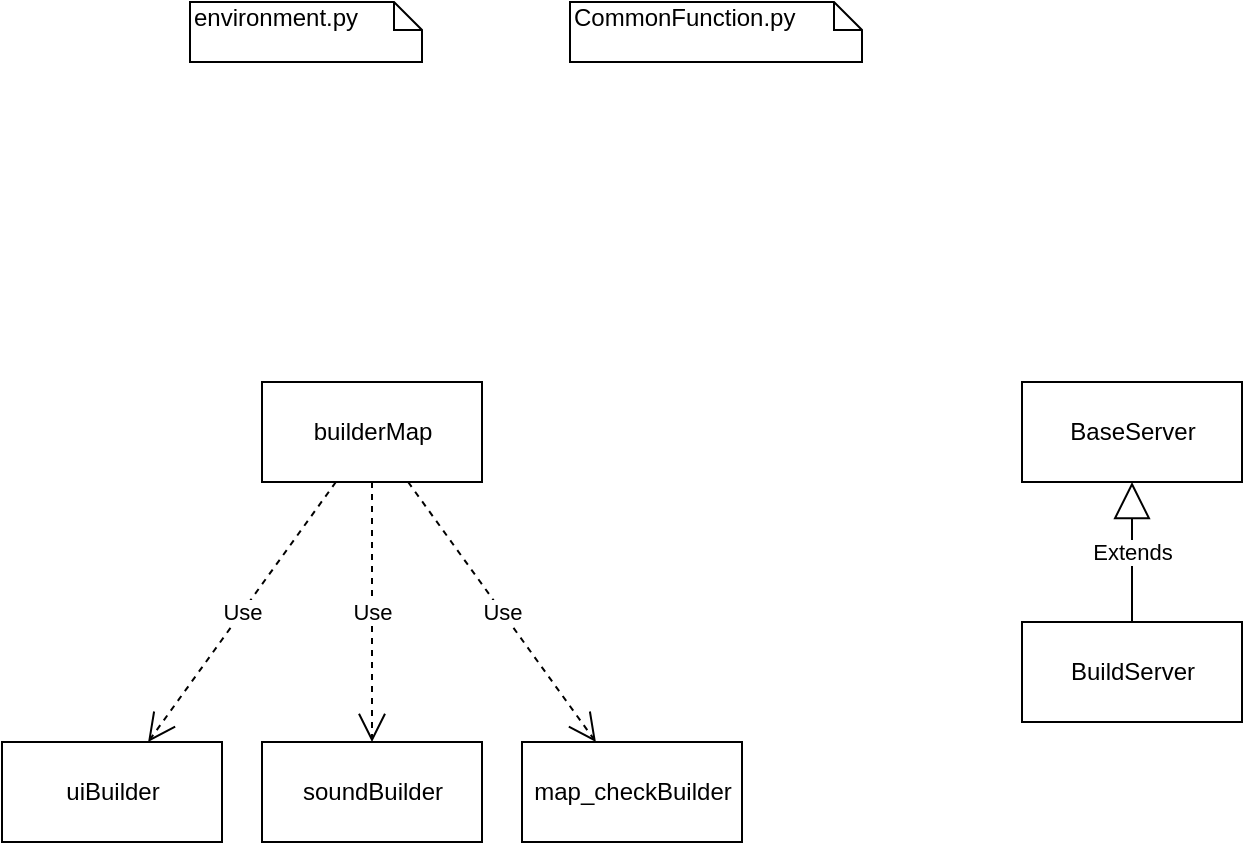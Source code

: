 <mxfile version="13.0.2" type="github">
  <diagram id="jDdfWEsaQ2C_qDI7EYkK" name="Page-1">
    <mxGraphModel dx="1422" dy="794" grid="1" gridSize="10" guides="1" tooltips="1" connect="1" arrows="1" fold="1" page="1" pageScale="1" pageWidth="827" pageHeight="1169" math="0" shadow="0">
      <root>
        <mxCell id="0" />
        <mxCell id="1" parent="0" />
        <mxCell id="o1l8TG1U0-jFIY-JkwKF-1" value="BaseServer" style="html=1;" vertex="1" parent="1">
          <mxGeometry x="540" y="320" width="110" height="50" as="geometry" />
        </mxCell>
        <mxCell id="o1l8TG1U0-jFIY-JkwKF-3" value="BuildServer" style="html=1;" vertex="1" parent="1">
          <mxGeometry x="540" y="440" width="110" height="50" as="geometry" />
        </mxCell>
        <mxCell id="o1l8TG1U0-jFIY-JkwKF-4" value="Extends" style="endArrow=block;endSize=16;endFill=0;html=1;" edge="1" parent="1" source="o1l8TG1U0-jFIY-JkwKF-3" target="o1l8TG1U0-jFIY-JkwKF-1">
          <mxGeometry width="160" relative="1" as="geometry">
            <mxPoint x="520" y="340" as="sourcePoint" />
            <mxPoint x="680" y="340" as="targetPoint" />
          </mxGeometry>
        </mxCell>
        <mxCell id="o1l8TG1U0-jFIY-JkwKF-5" value="builderMap" style="html=1;" vertex="1" parent="1">
          <mxGeometry x="160" y="320" width="110" height="50" as="geometry" />
        </mxCell>
        <mxCell id="o1l8TG1U0-jFIY-JkwKF-6" value="Use" style="endArrow=open;endSize=12;dashed=1;html=1;" edge="1" parent="1" source="o1l8TG1U0-jFIY-JkwKF-5" target="o1l8TG1U0-jFIY-JkwKF-8">
          <mxGeometry width="160" relative="1" as="geometry">
            <mxPoint x="380" y="330" as="sourcePoint" />
            <mxPoint x="160" y="480" as="targetPoint" />
          </mxGeometry>
        </mxCell>
        <mxCell id="o1l8TG1U0-jFIY-JkwKF-8" value="uiBuilder" style="html=1;" vertex="1" parent="1">
          <mxGeometry x="30" y="500" width="110" height="50" as="geometry" />
        </mxCell>
        <mxCell id="o1l8TG1U0-jFIY-JkwKF-9" value="soundBuilder" style="html=1;" vertex="1" parent="1">
          <mxGeometry x="160" y="500" width="110" height="50" as="geometry" />
        </mxCell>
        <mxCell id="o1l8TG1U0-jFIY-JkwKF-10" value="map_checkBuilder" style="html=1;" vertex="1" parent="1">
          <mxGeometry x="290" y="500" width="110" height="50" as="geometry" />
        </mxCell>
        <mxCell id="o1l8TG1U0-jFIY-JkwKF-11" value="Use" style="endArrow=open;endSize=12;dashed=1;html=1;" edge="1" parent="1" source="o1l8TG1U0-jFIY-JkwKF-5" target="o1l8TG1U0-jFIY-JkwKF-10">
          <mxGeometry width="160" relative="1" as="geometry">
            <mxPoint x="189.722" y="380" as="sourcePoint" />
            <mxPoint x="110.278" y="510" as="targetPoint" />
          </mxGeometry>
        </mxCell>
        <mxCell id="o1l8TG1U0-jFIY-JkwKF-12" value="Use" style="endArrow=open;endSize=12;dashed=1;html=1;" edge="1" parent="1" source="o1l8TG1U0-jFIY-JkwKF-5" target="o1l8TG1U0-jFIY-JkwKF-9">
          <mxGeometry width="160" relative="1" as="geometry">
            <mxPoint x="199.722" y="390" as="sourcePoint" />
            <mxPoint x="120.278" y="520" as="targetPoint" />
          </mxGeometry>
        </mxCell>
        <mxCell id="o1l8TG1U0-jFIY-JkwKF-13" value="CommonFunction.py&lt;br&gt;" style="shape=note;whiteSpace=wrap;html=1;size=14;verticalAlign=top;align=left;spacingTop=-6;" vertex="1" parent="1">
          <mxGeometry x="314" y="130" width="146" height="30" as="geometry" />
        </mxCell>
        <mxCell id="o1l8TG1U0-jFIY-JkwKF-14" value="environment.py" style="shape=note;whiteSpace=wrap;html=1;size=14;verticalAlign=top;align=left;spacingTop=-6;" vertex="1" parent="1">
          <mxGeometry x="124" y="130" width="116" height="30" as="geometry" />
        </mxCell>
      </root>
    </mxGraphModel>
  </diagram>
</mxfile>
